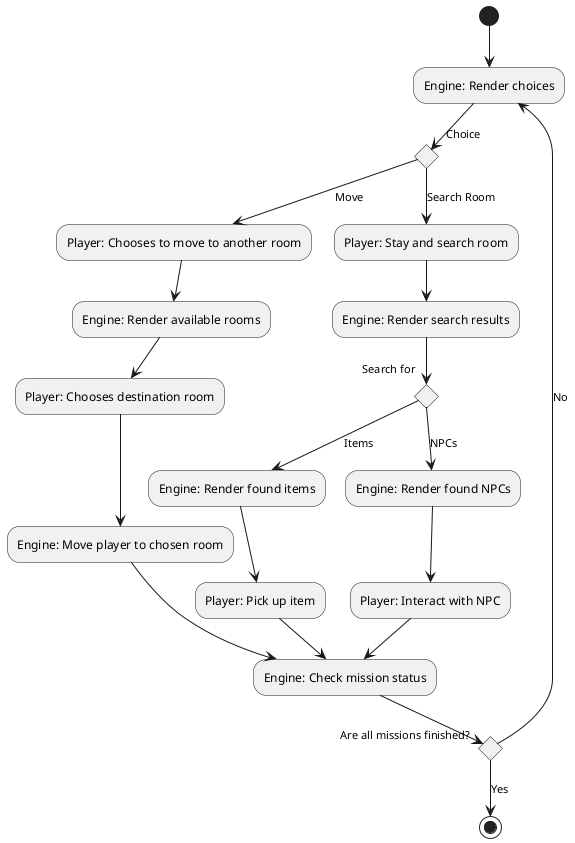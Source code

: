 @startuml

(*) --> "Engine: Render choices"

if "Choice" then
    -->[Move] "Player: Chooses to move to another room"
    --> "Engine: Render available rooms"
    --> "Player: Chooses destination room"
    --> "Engine: Move player to chosen room"
    --> "Engine: Check mission status"
    if "Are all missions finished?" then
        --> [Yes] (*)
    else
        --> [No] "Engine: Render choices"
    endif
else
    --> [Search Room] "Player: Stay and search room"
    --> "Engine: Render search results"
    if "Search for" then
        --> [Items] "Engine: Render found items"
        --> "Player: Pick up item"
        --> "Engine: Check mission status"
    else
        --> [NPCs] "Engine: Render found NPCs" 
        --> "Player: Interact with NPC"
        --> "Engine: Check mission status"
    endif
@enduml